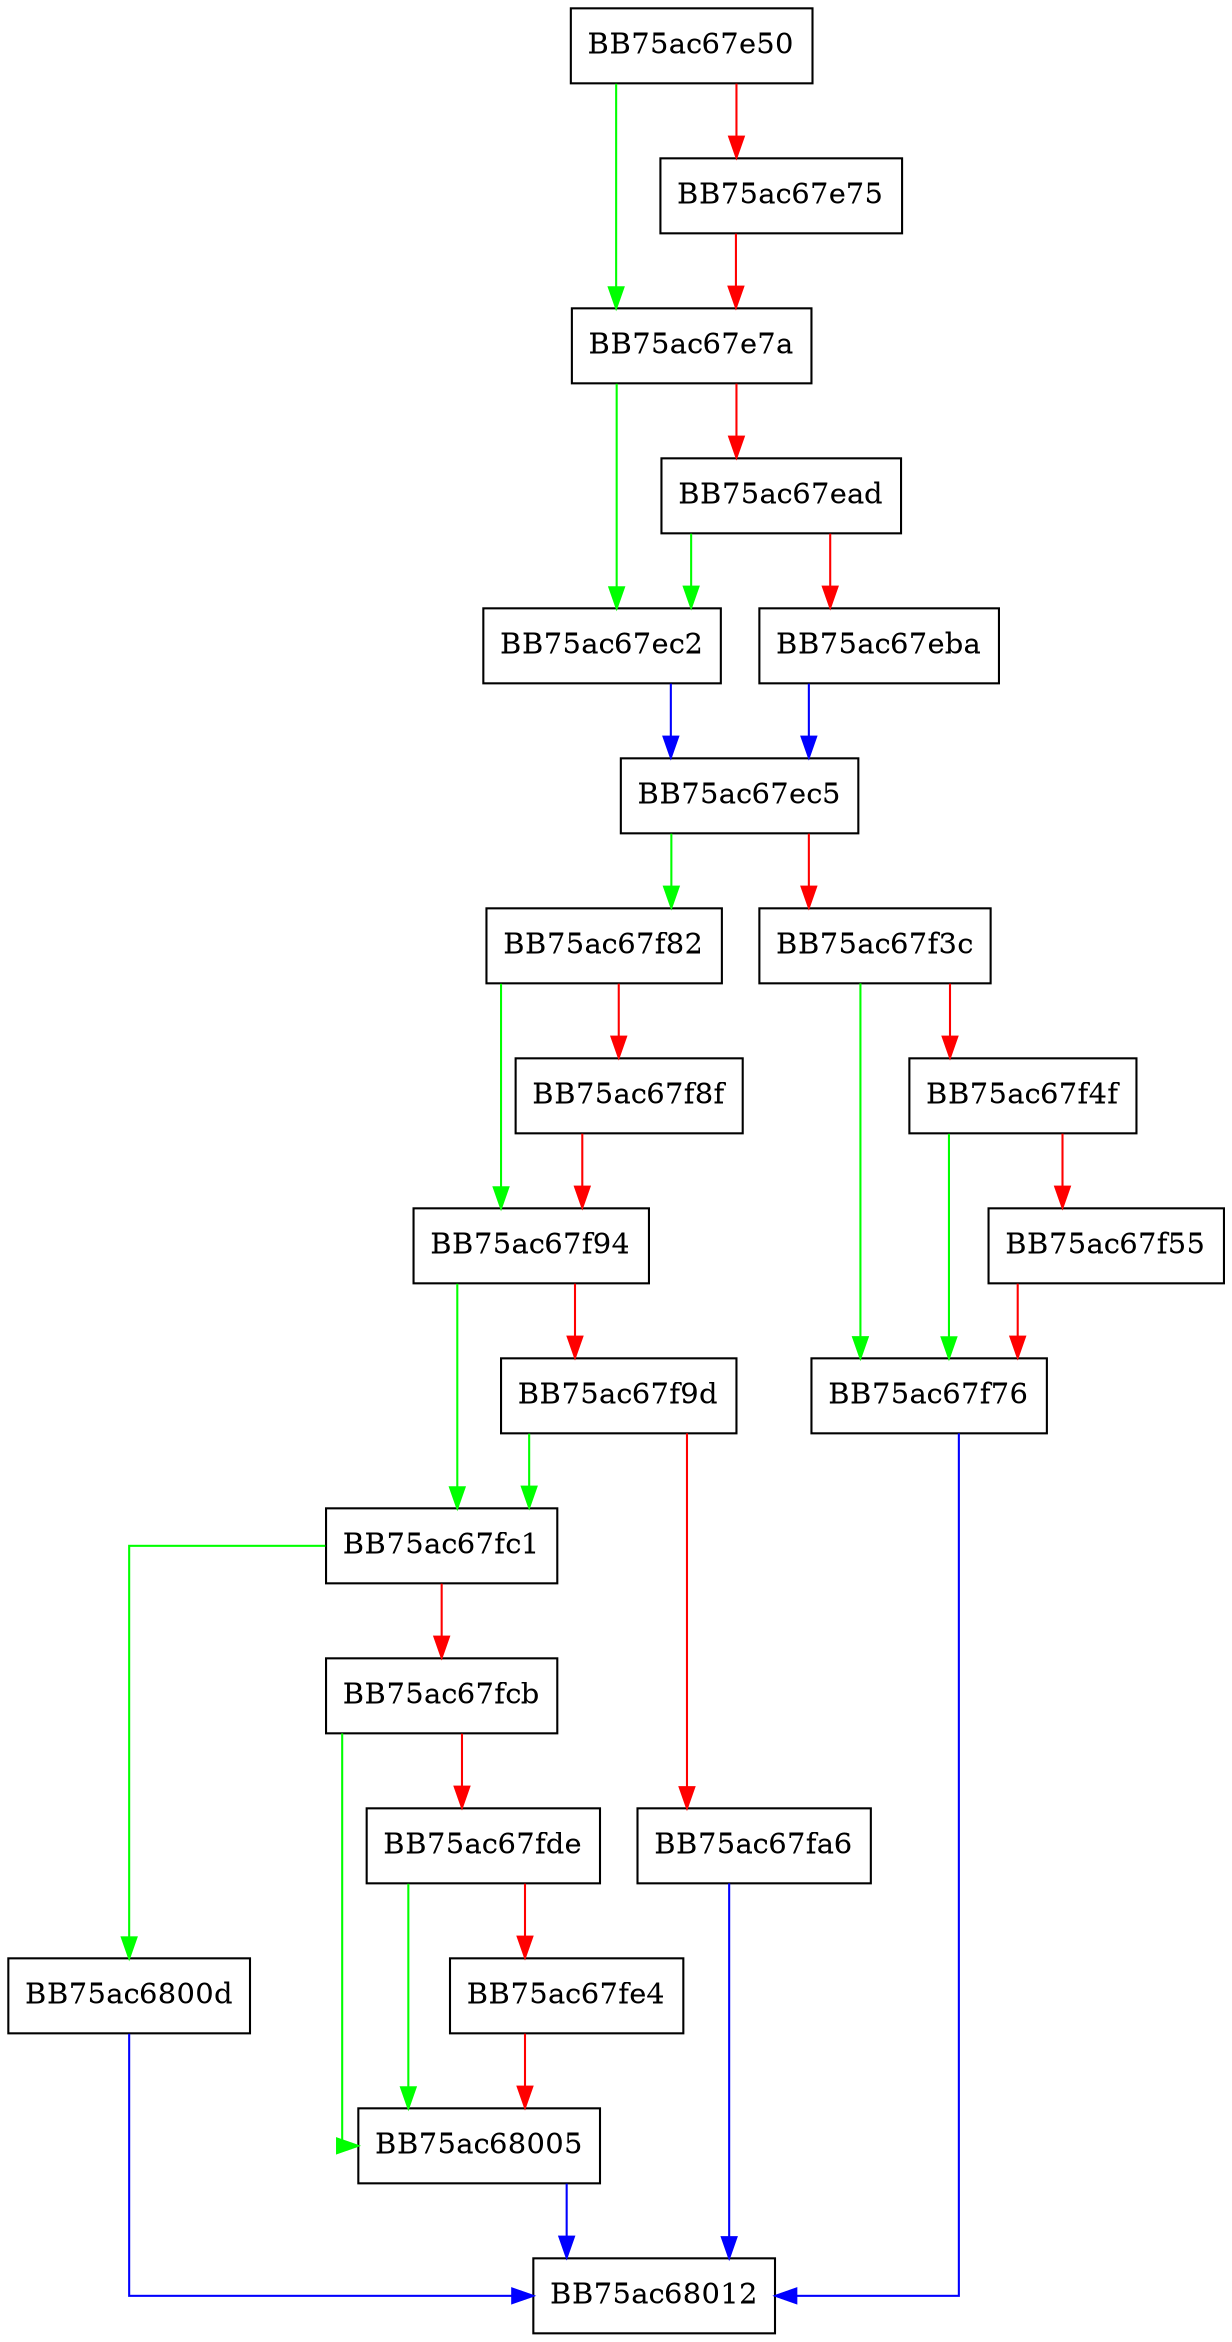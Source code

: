 digraph FindFirst {
  node [shape="box"];
  graph [splines=ortho];
  BB75ac67e50 -> BB75ac67e7a [color="green"];
  BB75ac67e50 -> BB75ac67e75 [color="red"];
  BB75ac67e75 -> BB75ac67e7a [color="red"];
  BB75ac67e7a -> BB75ac67ec2 [color="green"];
  BB75ac67e7a -> BB75ac67ead [color="red"];
  BB75ac67ead -> BB75ac67ec2 [color="green"];
  BB75ac67ead -> BB75ac67eba [color="red"];
  BB75ac67eba -> BB75ac67ec5 [color="blue"];
  BB75ac67ec2 -> BB75ac67ec5 [color="blue"];
  BB75ac67ec5 -> BB75ac67f82 [color="green"];
  BB75ac67ec5 -> BB75ac67f3c [color="red"];
  BB75ac67f3c -> BB75ac67f76 [color="green"];
  BB75ac67f3c -> BB75ac67f4f [color="red"];
  BB75ac67f4f -> BB75ac67f76 [color="green"];
  BB75ac67f4f -> BB75ac67f55 [color="red"];
  BB75ac67f55 -> BB75ac67f76 [color="red"];
  BB75ac67f76 -> BB75ac68012 [color="blue"];
  BB75ac67f82 -> BB75ac67f94 [color="green"];
  BB75ac67f82 -> BB75ac67f8f [color="red"];
  BB75ac67f8f -> BB75ac67f94 [color="red"];
  BB75ac67f94 -> BB75ac67fc1 [color="green"];
  BB75ac67f94 -> BB75ac67f9d [color="red"];
  BB75ac67f9d -> BB75ac67fc1 [color="green"];
  BB75ac67f9d -> BB75ac67fa6 [color="red"];
  BB75ac67fa6 -> BB75ac68012 [color="blue"];
  BB75ac67fc1 -> BB75ac6800d [color="green"];
  BB75ac67fc1 -> BB75ac67fcb [color="red"];
  BB75ac67fcb -> BB75ac68005 [color="green"];
  BB75ac67fcb -> BB75ac67fde [color="red"];
  BB75ac67fde -> BB75ac68005 [color="green"];
  BB75ac67fde -> BB75ac67fe4 [color="red"];
  BB75ac67fe4 -> BB75ac68005 [color="red"];
  BB75ac68005 -> BB75ac68012 [color="blue"];
  BB75ac6800d -> BB75ac68012 [color="blue"];
}